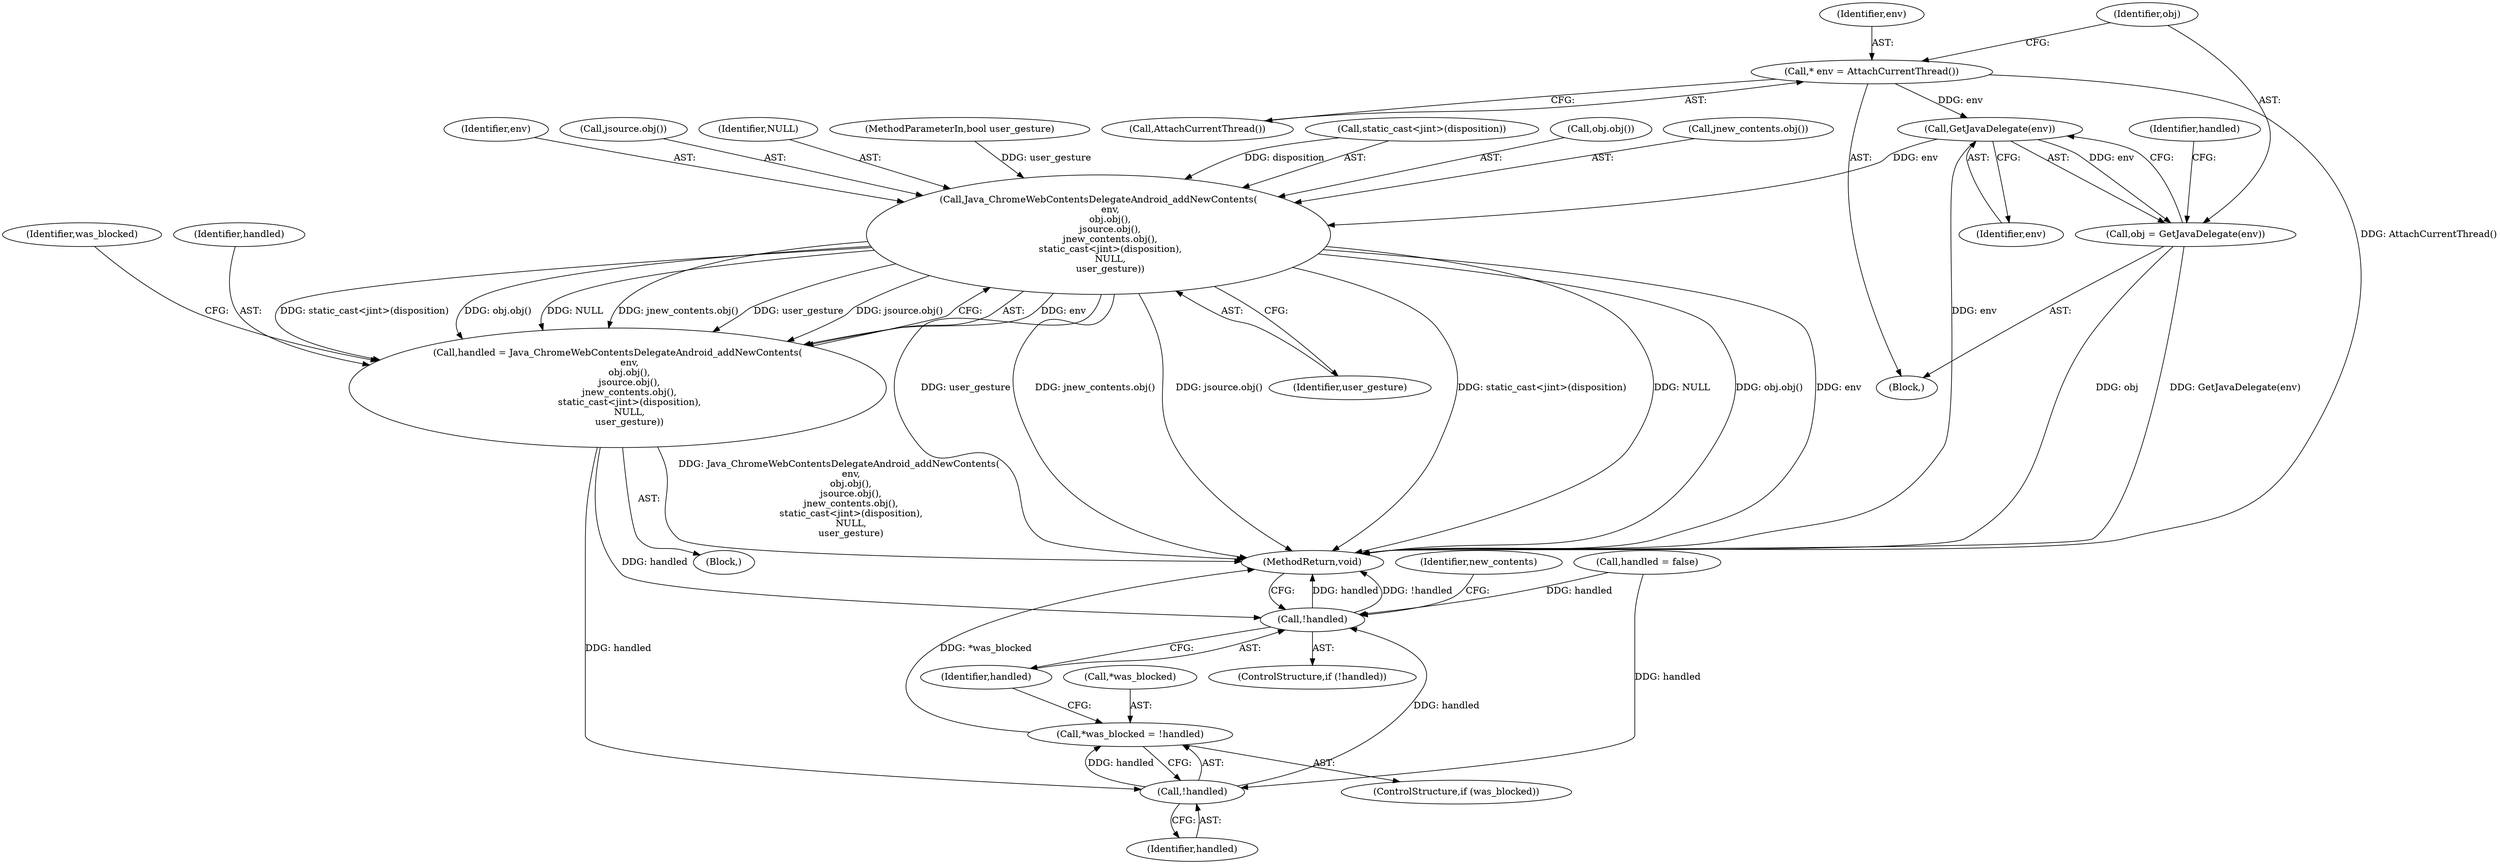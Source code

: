 digraph "0_Chrome_6b96dd532af164a73f2aac757bafff58211aca2c@API" {
"1000117" [label="(Call,* env = AttachCurrentThread())"];
"1000123" [label="(Call,GetJavaDelegate(env))"];
"1000121" [label="(Call,obj = GetJavaDelegate(env))"];
"1000147" [label="(Call,Java_ChromeWebContentsDelegateAndroid_addNewContents(\n        env,\n        obj.obj(),\n        jsource.obj(),\n        jnew_contents.obj(),\n        static_cast<jint>(disposition),\n        NULL,\n        user_gesture))"];
"1000145" [label="(Call,handled = Java_ChromeWebContentsDelegateAndroid_addNewContents(\n        env,\n        obj.obj(),\n        jsource.obj(),\n        jnew_contents.obj(),\n        static_cast<jint>(disposition),\n        NULL,\n        user_gesture))"];
"1000162" [label="(Call,!handled)"];
"1000159" [label="(Call,*was_blocked = !handled)"];
"1000165" [label="(Call,!handled)"];
"1000151" [label="(Call,jnew_contents.obj())"];
"1000122" [label="(Identifier,obj)"];
"1000150" [label="(Call,jsource.obj())"];
"1000117" [label="(Call,* env = AttachCurrentThread())"];
"1000155" [label="(Identifier,NULL)"];
"1000162" [label="(Call,!handled)"];
"1000118" [label="(Identifier,env)"];
"1000105" [label="(MethodParameterIn,bool user_gesture)"];
"1000169" [label="(MethodReturn,void)"];
"1000119" [label="(Call,AttachCurrentThread())"];
"1000160" [label="(Call,*was_blocked)"];
"1000159" [label="(Call,*was_blocked = !handled)"];
"1000166" [label="(Identifier,handled)"];
"1000121" [label="(Call,obj = GetJavaDelegate(env))"];
"1000107" [label="(Block,)"];
"1000165" [label="(Call,!handled)"];
"1000156" [label="(Identifier,user_gesture)"];
"1000157" [label="(ControlStructure,if (was_blocked))"];
"1000147" [label="(Call,Java_ChromeWebContentsDelegateAndroid_addNewContents(\n        env,\n        obj.obj(),\n        jsource.obj(),\n        jnew_contents.obj(),\n        static_cast<jint>(disposition),\n        NULL,\n        user_gesture))"];
"1000145" [label="(Call,handled = Java_ChromeWebContentsDelegateAndroid_addNewContents(\n        env,\n        obj.obj(),\n        jsource.obj(),\n        jnew_contents.obj(),\n        static_cast<jint>(disposition),\n        NULL,\n        user_gesture))"];
"1000152" [label="(Call,static_cast<jint>(disposition))"];
"1000126" [label="(Call,handled = false)"];
"1000123" [label="(Call,GetJavaDelegate(env))"];
"1000149" [label="(Call,obj.obj())"];
"1000124" [label="(Identifier,env)"];
"1000158" [label="(Identifier,was_blocked)"];
"1000127" [label="(Identifier,handled)"];
"1000168" [label="(Identifier,new_contents)"];
"1000146" [label="(Identifier,handled)"];
"1000148" [label="(Identifier,env)"];
"1000163" [label="(Identifier,handled)"];
"1000132" [label="(Block,)"];
"1000164" [label="(ControlStructure,if (!handled))"];
"1000117" -> "1000107"  [label="AST: "];
"1000117" -> "1000119"  [label="CFG: "];
"1000118" -> "1000117"  [label="AST: "];
"1000119" -> "1000117"  [label="AST: "];
"1000122" -> "1000117"  [label="CFG: "];
"1000117" -> "1000169"  [label="DDG: AttachCurrentThread()"];
"1000117" -> "1000123"  [label="DDG: env"];
"1000123" -> "1000121"  [label="AST: "];
"1000123" -> "1000124"  [label="CFG: "];
"1000124" -> "1000123"  [label="AST: "];
"1000121" -> "1000123"  [label="CFG: "];
"1000123" -> "1000169"  [label="DDG: env"];
"1000123" -> "1000121"  [label="DDG: env"];
"1000123" -> "1000147"  [label="DDG: env"];
"1000121" -> "1000107"  [label="AST: "];
"1000122" -> "1000121"  [label="AST: "];
"1000127" -> "1000121"  [label="CFG: "];
"1000121" -> "1000169"  [label="DDG: GetJavaDelegate(env)"];
"1000121" -> "1000169"  [label="DDG: obj"];
"1000147" -> "1000145"  [label="AST: "];
"1000147" -> "1000156"  [label="CFG: "];
"1000148" -> "1000147"  [label="AST: "];
"1000149" -> "1000147"  [label="AST: "];
"1000150" -> "1000147"  [label="AST: "];
"1000151" -> "1000147"  [label="AST: "];
"1000152" -> "1000147"  [label="AST: "];
"1000155" -> "1000147"  [label="AST: "];
"1000156" -> "1000147"  [label="AST: "];
"1000145" -> "1000147"  [label="CFG: "];
"1000147" -> "1000169"  [label="DDG: jnew_contents.obj()"];
"1000147" -> "1000169"  [label="DDG: jsource.obj()"];
"1000147" -> "1000169"  [label="DDG: static_cast<jint>(disposition)"];
"1000147" -> "1000169"  [label="DDG: NULL"];
"1000147" -> "1000169"  [label="DDG: obj.obj()"];
"1000147" -> "1000169"  [label="DDG: env"];
"1000147" -> "1000169"  [label="DDG: user_gesture"];
"1000147" -> "1000145"  [label="DDG: env"];
"1000147" -> "1000145"  [label="DDG: static_cast<jint>(disposition)"];
"1000147" -> "1000145"  [label="DDG: obj.obj()"];
"1000147" -> "1000145"  [label="DDG: NULL"];
"1000147" -> "1000145"  [label="DDG: jnew_contents.obj()"];
"1000147" -> "1000145"  [label="DDG: user_gesture"];
"1000147" -> "1000145"  [label="DDG: jsource.obj()"];
"1000152" -> "1000147"  [label="DDG: disposition"];
"1000105" -> "1000147"  [label="DDG: user_gesture"];
"1000145" -> "1000132"  [label="AST: "];
"1000146" -> "1000145"  [label="AST: "];
"1000158" -> "1000145"  [label="CFG: "];
"1000145" -> "1000169"  [label="DDG: Java_ChromeWebContentsDelegateAndroid_addNewContents(\n        env,\n        obj.obj(),\n        jsource.obj(),\n        jnew_contents.obj(),\n        static_cast<jint>(disposition),\n        NULL,\n        user_gesture)"];
"1000145" -> "1000162"  [label="DDG: handled"];
"1000145" -> "1000165"  [label="DDG: handled"];
"1000162" -> "1000159"  [label="AST: "];
"1000162" -> "1000163"  [label="CFG: "];
"1000163" -> "1000162"  [label="AST: "];
"1000159" -> "1000162"  [label="CFG: "];
"1000162" -> "1000159"  [label="DDG: handled"];
"1000126" -> "1000162"  [label="DDG: handled"];
"1000162" -> "1000165"  [label="DDG: handled"];
"1000159" -> "1000157"  [label="AST: "];
"1000160" -> "1000159"  [label="AST: "];
"1000166" -> "1000159"  [label="CFG: "];
"1000159" -> "1000169"  [label="DDG: *was_blocked"];
"1000165" -> "1000164"  [label="AST: "];
"1000165" -> "1000166"  [label="CFG: "];
"1000166" -> "1000165"  [label="AST: "];
"1000168" -> "1000165"  [label="CFG: "];
"1000169" -> "1000165"  [label="CFG: "];
"1000165" -> "1000169"  [label="DDG: handled"];
"1000165" -> "1000169"  [label="DDG: !handled"];
"1000126" -> "1000165"  [label="DDG: handled"];
}
